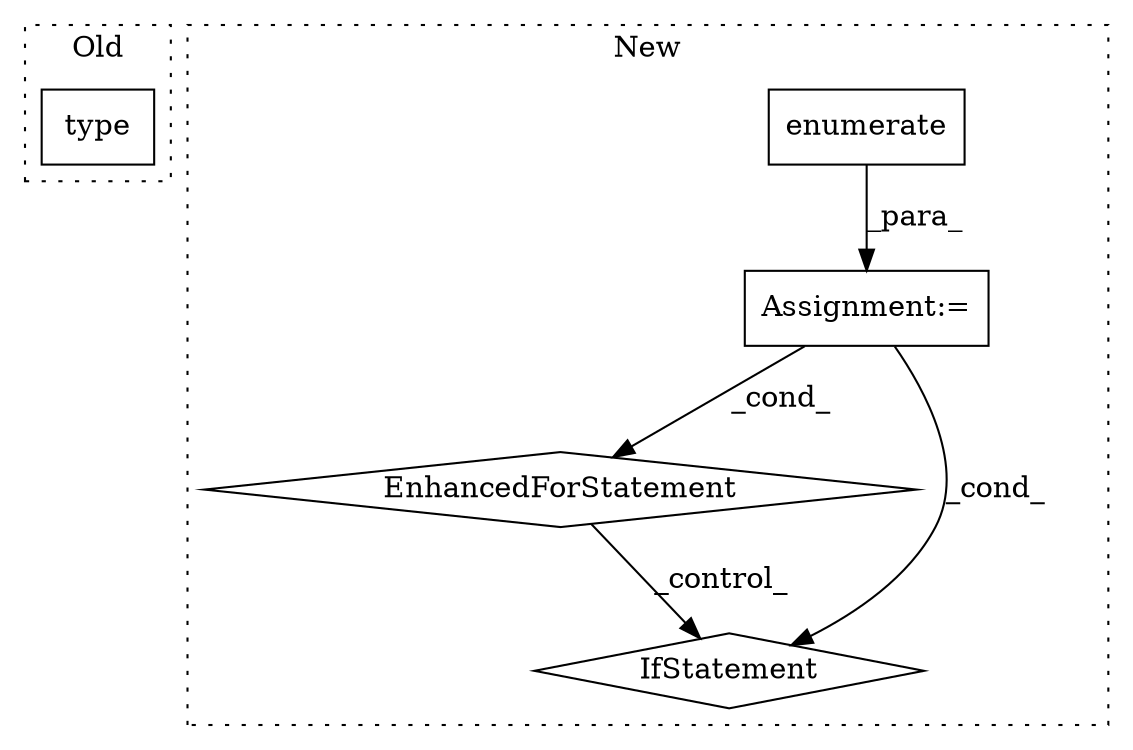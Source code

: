 digraph G {
subgraph cluster0 {
1 [label="type" a="32" s="25496,25643" l="16,-5" shape="box"];
label = "Old";
style="dotted";
}
subgraph cluster1 {
2 [label="enumerate" a="32" s="25651,25666" l="10,1" shape="box"];
3 [label="Assignment:=" a="7" s="25567,25667" l="71,2" shape="box"];
4 [label="EnhancedForStatement" a="70" s="25567,25667" l="71,2" shape="diamond"];
5 [label="IfStatement" a="25" s="25677,25716" l="4,2" shape="diamond"];
label = "New";
style="dotted";
}
2 -> 3 [label="_para_"];
3 -> 4 [label="_cond_"];
3 -> 5 [label="_cond_"];
4 -> 5 [label="_control_"];
}